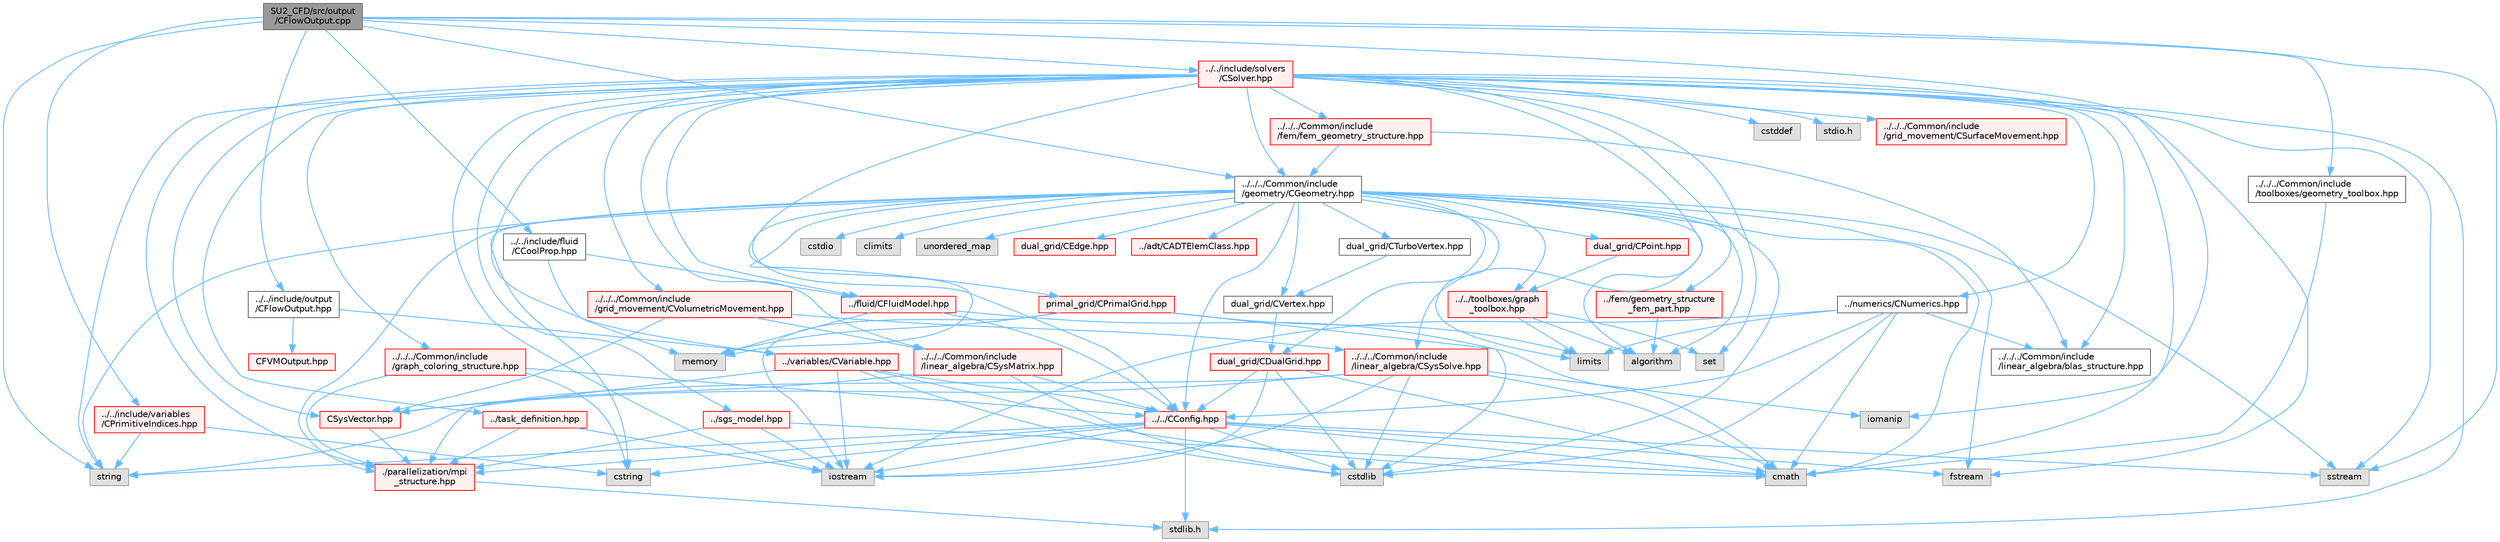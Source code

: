 digraph "SU2_CFD/src/output/CFlowOutput.cpp"
{
 // LATEX_PDF_SIZE
  bgcolor="transparent";
  edge [fontname=Helvetica,fontsize=10,labelfontname=Helvetica,labelfontsize=10];
  node [fontname=Helvetica,fontsize=10,shape=box,height=0.2,width=0.4];
  Node1 [id="Node000001",label="SU2_CFD/src/output\l/CFlowOutput.cpp",height=0.2,width=0.4,color="gray40", fillcolor="grey60", style="filled", fontcolor="black",tooltip="Common functions for flow output."];
  Node1 -> Node2 [id="edge1_Node000001_Node000002",color="steelblue1",style="solid",tooltip=" "];
  Node2 [id="Node000002",label="sstream",height=0.2,width=0.4,color="grey60", fillcolor="#E0E0E0", style="filled",tooltip=" "];
  Node1 -> Node3 [id="edge2_Node000001_Node000003",color="steelblue1",style="solid",tooltip=" "];
  Node3 [id="Node000003",label="string",height=0.2,width=0.4,color="grey60", fillcolor="#E0E0E0", style="filled",tooltip=" "];
  Node1 -> Node4 [id="edge3_Node000001_Node000004",color="steelblue1",style="solid",tooltip=" "];
  Node4 [id="Node000004",label="iomanip",height=0.2,width=0.4,color="grey60", fillcolor="#E0E0E0", style="filled",tooltip=" "];
  Node1 -> Node5 [id="edge4_Node000001_Node000005",color="steelblue1",style="solid",tooltip=" "];
  Node5 [id="Node000005",label="../../include/output\l/CFlowOutput.hpp",height=0.2,width=0.4,color="grey40", fillcolor="white", style="filled",URL="$CFlowOutput_8hpp.html",tooltip="Headers of the flow output."];
  Node5 -> Node6 [id="edge5_Node000005_Node000006",color="steelblue1",style="solid",tooltip=" "];
  Node6 [id="Node000006",label="CFVMOutput.hpp",height=0.2,width=0.4,color="red", fillcolor="#FFF0F0", style="filled",URL="$CFVMOutput_8hpp.html",tooltip="Headers of the Finite Volume Method output."];
  Node5 -> Node72 [id="edge6_Node000005_Node000072",color="steelblue1",style="solid",tooltip=" "];
  Node72 [id="Node000072",label="../variables/CVariable.hpp",height=0.2,width=0.4,color="red", fillcolor="#FFF0F0", style="filled",URL="$CVariable_8hpp.html",tooltip="Declaration and inlines of the parent class for defining problem variables, function definitions in f..."];
  Node72 -> Node28 [id="edge7_Node000072_Node000028",color="steelblue1",style="solid",tooltip=" "];
  Node28 [id="Node000028",label="./parallelization/mpi\l_structure.hpp",height=0.2,width=0.4,color="red", fillcolor="#FFF0F0", style="filled",URL="$mpi__structure_8hpp.html",tooltip="Headers of the mpi interface for generalized datatypes. The subroutines and functions are in the mpi_..."];
  Node28 -> Node29 [id="edge8_Node000028_Node000029",color="steelblue1",style="solid",tooltip=" "];
  Node29 [id="Node000029",label="stdlib.h",height=0.2,width=0.4,color="grey60", fillcolor="#E0E0E0", style="filled",tooltip=" "];
  Node72 -> Node9 [id="edge9_Node000072_Node000009",color="steelblue1",style="solid",tooltip=" "];
  Node9 [id="Node000009",label="cmath",height=0.2,width=0.4,color="grey60", fillcolor="#E0E0E0", style="filled",tooltip=" "];
  Node72 -> Node14 [id="edge10_Node000072_Node000014",color="steelblue1",style="solid",tooltip=" "];
  Node14 [id="Node000014",label="iostream",height=0.2,width=0.4,color="grey60", fillcolor="#E0E0E0", style="filled",tooltip=" "];
  Node72 -> Node31 [id="edge11_Node000072_Node000031",color="steelblue1",style="solid",tooltip=" "];
  Node31 [id="Node000031",label="cstdlib",height=0.2,width=0.4,color="grey60", fillcolor="#E0E0E0", style="filled",tooltip=" "];
  Node72 -> Node43 [id="edge12_Node000072_Node000043",color="steelblue1",style="solid",tooltip=" "];
  Node43 [id="Node000043",label="../../CConfig.hpp",height=0.2,width=0.4,color="red", fillcolor="#FFF0F0", style="filled",URL="$CConfig_8hpp.html",tooltip="All the information about the definition of the physical problem. The subroutines and functions are i..."];
  Node43 -> Node28 [id="edge13_Node000043_Node000028",color="steelblue1",style="solid",tooltip=" "];
  Node43 -> Node14 [id="edge14_Node000043_Node000014",color="steelblue1",style="solid",tooltip=" "];
  Node43 -> Node31 [id="edge15_Node000043_Node000031",color="steelblue1",style="solid",tooltip=" "];
  Node43 -> Node8 [id="edge16_Node000043_Node000008",color="steelblue1",style="solid",tooltip=" "];
  Node8 [id="Node000008",label="fstream",height=0.2,width=0.4,color="grey60", fillcolor="#E0E0E0", style="filled",tooltip=" "];
  Node43 -> Node2 [id="edge17_Node000043_Node000002",color="steelblue1",style="solid",tooltip=" "];
  Node43 -> Node3 [id="edge18_Node000043_Node000003",color="steelblue1",style="solid",tooltip=" "];
  Node43 -> Node38 [id="edge19_Node000043_Node000038",color="steelblue1",style="solid",tooltip=" "];
  Node38 [id="Node000038",label="cstring",height=0.2,width=0.4,color="grey60", fillcolor="#E0E0E0", style="filled",tooltip=" "];
  Node43 -> Node29 [id="edge20_Node000043_Node000029",color="steelblue1",style="solid",tooltip=" "];
  Node43 -> Node9 [id="edge21_Node000043_Node000009",color="steelblue1",style="solid",tooltip=" "];
  Node1 -> Node37 [id="edge22_Node000001_Node000037",color="steelblue1",style="solid",tooltip=" "];
  Node37 [id="Node000037",label="../../../Common/include\l/geometry/CGeometry.hpp",height=0.2,width=0.4,color="grey40", fillcolor="white", style="filled",URL="$CGeometry_8hpp.html",tooltip="Headers of the main subroutines for creating the geometrical structure. The subroutines and functions..."];
  Node37 -> Node11 [id="edge23_Node000037_Node000011",color="steelblue1",style="solid",tooltip=" "];
  Node11 [id="Node000011",label="limits",height=0.2,width=0.4,color="grey60", fillcolor="#E0E0E0", style="filled",tooltip=" "];
  Node37 -> Node28 [id="edge24_Node000037_Node000028",color="steelblue1",style="solid",tooltip=" "];
  Node37 -> Node3 [id="edge25_Node000037_Node000003",color="steelblue1",style="solid",tooltip=" "];
  Node37 -> Node8 [id="edge26_Node000037_Node000008",color="steelblue1",style="solid",tooltip=" "];
  Node37 -> Node2 [id="edge27_Node000037_Node000002",color="steelblue1",style="solid",tooltip=" "];
  Node37 -> Node9 [id="edge28_Node000037_Node000009",color="steelblue1",style="solid",tooltip=" "];
  Node37 -> Node16 [id="edge29_Node000037_Node000016",color="steelblue1",style="solid",tooltip=" "];
  Node16 [id="Node000016",label="algorithm",height=0.2,width=0.4,color="grey60", fillcolor="#E0E0E0", style="filled",tooltip=" "];
  Node37 -> Node38 [id="edge30_Node000037_Node000038",color="steelblue1",style="solid",tooltip=" "];
  Node37 -> Node19 [id="edge31_Node000037_Node000019",color="steelblue1",style="solid",tooltip=" "];
  Node19 [id="Node000019",label="cstdio",height=0.2,width=0.4,color="grey60", fillcolor="#E0E0E0", style="filled",tooltip=" "];
  Node37 -> Node31 [id="edge32_Node000037_Node000031",color="steelblue1",style="solid",tooltip=" "];
  Node37 -> Node39 [id="edge33_Node000037_Node000039",color="steelblue1",style="solid",tooltip=" "];
  Node39 [id="Node000039",label="climits",height=0.2,width=0.4,color="grey60", fillcolor="#E0E0E0", style="filled",tooltip=" "];
  Node37 -> Node34 [id="edge34_Node000037_Node000034",color="steelblue1",style="solid",tooltip=" "];
  Node34 [id="Node000034",label="memory",height=0.2,width=0.4,color="grey60", fillcolor="#E0E0E0", style="filled",tooltip=" "];
  Node37 -> Node40 [id="edge35_Node000037_Node000040",color="steelblue1",style="solid",tooltip=" "];
  Node40 [id="Node000040",label="unordered_map",height=0.2,width=0.4,color="grey60", fillcolor="#E0E0E0", style="filled",tooltip=" "];
  Node37 -> Node41 [id="edge36_Node000037_Node000041",color="steelblue1",style="solid",tooltip=" "];
  Node41 [id="Node000041",label="primal_grid/CPrimalGrid.hpp",height=0.2,width=0.4,color="red", fillcolor="#FFF0F0", style="filled",URL="$CPrimalGrid_8hpp.html",tooltip="Headers of the main subroutines for storing the primal grid structure. The subroutines and functions ..."];
  Node41 -> Node14 [id="edge37_Node000041_Node000014",color="steelblue1",style="solid",tooltip=" "];
  Node41 -> Node11 [id="edge38_Node000041_Node000011",color="steelblue1",style="solid",tooltip=" "];
  Node41 -> Node31 [id="edge39_Node000041_Node000031",color="steelblue1",style="solid",tooltip=" "];
  Node41 -> Node34 [id="edge40_Node000041_Node000034",color="steelblue1",style="solid",tooltip=" "];
  Node37 -> Node42 [id="edge41_Node000037_Node000042",color="steelblue1",style="solid",tooltip=" "];
  Node42 [id="Node000042",label="dual_grid/CDualGrid.hpp",height=0.2,width=0.4,color="red", fillcolor="#FFF0F0", style="filled",URL="$CDualGrid_8hpp.html",tooltip="Headers of the main subroutines for doing the complete dual grid structure. The subroutines and funct..."];
  Node42 -> Node9 [id="edge42_Node000042_Node000009",color="steelblue1",style="solid",tooltip=" "];
  Node42 -> Node14 [id="edge43_Node000042_Node000014",color="steelblue1",style="solid",tooltip=" "];
  Node42 -> Node31 [id="edge44_Node000042_Node000031",color="steelblue1",style="solid",tooltip=" "];
  Node42 -> Node43 [id="edge45_Node000042_Node000043",color="steelblue1",style="solid",tooltip=" "];
  Node37 -> Node55 [id="edge46_Node000037_Node000055",color="steelblue1",style="solid",tooltip=" "];
  Node55 [id="Node000055",label="dual_grid/CPoint.hpp",height=0.2,width=0.4,color="red", fillcolor="#FFF0F0", style="filled",URL="$CPoint_8hpp.html",tooltip="Declaration of the point class that stores geometric and adjacency information for dual control volum..."];
  Node55 -> Node56 [id="edge47_Node000055_Node000056",color="steelblue1",style="solid",tooltip=" "];
  Node56 [id="Node000056",label="../../toolboxes/graph\l_toolbox.hpp",height=0.2,width=0.4,color="red", fillcolor="#FFF0F0", style="filled",URL="$graph__toolbox_8hpp.html",tooltip="Functions and classes to build/represent sparse graphs or sparse patterns."];
  Node56 -> Node57 [id="edge48_Node000056_Node000057",color="steelblue1",style="solid",tooltip=" "];
  Node57 [id="Node000057",label="set",height=0.2,width=0.4,color="grey60", fillcolor="#E0E0E0", style="filled",tooltip=" "];
  Node56 -> Node11 [id="edge49_Node000056_Node000011",color="steelblue1",style="solid",tooltip=" "];
  Node56 -> Node16 [id="edge50_Node000056_Node000016",color="steelblue1",style="solid",tooltip=" "];
  Node37 -> Node59 [id="edge51_Node000037_Node000059",color="steelblue1",style="solid",tooltip=" "];
  Node59 [id="Node000059",label="dual_grid/CEdge.hpp",height=0.2,width=0.4,color="red", fillcolor="#FFF0F0", style="filled",URL="$CEdge_8hpp.html",tooltip="Declaration of the edge class CEdge.cpp file."];
  Node37 -> Node60 [id="edge52_Node000037_Node000060",color="steelblue1",style="solid",tooltip=" "];
  Node60 [id="Node000060",label="dual_grid/CVertex.hpp",height=0.2,width=0.4,color="grey40", fillcolor="white", style="filled",URL="$CVertex_8hpp.html",tooltip="Headers of the main subroutines for doing the complete dual grid structure. The subroutines and funct..."];
  Node60 -> Node42 [id="edge53_Node000060_Node000042",color="steelblue1",style="solid",tooltip=" "];
  Node37 -> Node61 [id="edge54_Node000037_Node000061",color="steelblue1",style="solid",tooltip=" "];
  Node61 [id="Node000061",label="dual_grid/CTurboVertex.hpp",height=0.2,width=0.4,color="grey40", fillcolor="white", style="filled",URL="$CTurboVertex_8hpp.html",tooltip="Headers of the main subroutines for doing the complete dual grid structure. The subroutines and funct..."];
  Node61 -> Node60 [id="edge55_Node000061_Node000060",color="steelblue1",style="solid",tooltip=" "];
  Node37 -> Node43 [id="edge56_Node000037_Node000043",color="steelblue1",style="solid",tooltip=" "];
  Node37 -> Node62 [id="edge57_Node000037_Node000062",color="steelblue1",style="solid",tooltip=" "];
  Node62 [id="Node000062",label="../fem/geometry_structure\l_fem_part.hpp",height=0.2,width=0.4,color="red", fillcolor="#FFF0F0", style="filled",URL="$geometry__structure__fem__part_8hpp.html",tooltip="Helper classes for the Fluid FEM solver."];
  Node62 -> Node16 [id="edge58_Node000062_Node000016",color="steelblue1",style="solid",tooltip=" "];
  Node37 -> Node56 [id="edge59_Node000037_Node000056",color="steelblue1",style="solid",tooltip=" "];
  Node37 -> Node63 [id="edge60_Node000037_Node000063",color="steelblue1",style="solid",tooltip=" "];
  Node63 [id="Node000063",label="../adt/CADTElemClass.hpp",height=0.2,width=0.4,color="red", fillcolor="#FFF0F0", style="filled",URL="$CADTElemClass_8hpp.html",tooltip="Class for storing an ADT of (linear) elements in an arbitrary number of dimensions."];
  Node1 -> Node73 [id="edge61_Node000001_Node000073",color="steelblue1",style="solid",tooltip=" "];
  Node73 [id="Node000073",label="../../../Common/include\l/toolboxes/geometry_toolbox.hpp",height=0.2,width=0.4,color="grey40", fillcolor="white", style="filled",URL="$geometry__toolbox_8hpp.html",tooltip="Collection of common lightweight geometry-oriented methods."];
  Node73 -> Node9 [id="edge62_Node000073_Node000009",color="steelblue1",style="solid",tooltip=" "];
  Node1 -> Node74 [id="edge63_Node000001_Node000074",color="steelblue1",style="solid",tooltip=" "];
  Node74 [id="Node000074",label="../../include/solvers\l/CSolver.hpp",height=0.2,width=0.4,color="red", fillcolor="#FFF0F0", style="filled",URL="$CSolver_8hpp.html",tooltip="Headers of the CSolver class which is inherited by all of the other solvers."];
  Node74 -> Node28 [id="edge64_Node000074_Node000028",color="steelblue1",style="solid",tooltip=" "];
  Node74 -> Node9 [id="edge65_Node000074_Node000009",color="steelblue1",style="solid",tooltip=" "];
  Node74 -> Node24 [id="edge66_Node000074_Node000024",color="steelblue1",style="solid",tooltip=" "];
  Node24 [id="Node000024",label="cstddef",height=0.2,width=0.4,color="grey60", fillcolor="#E0E0E0", style="filled",tooltip=" "];
  Node74 -> Node3 [id="edge67_Node000074_Node000003",color="steelblue1",style="solid",tooltip=" "];
  Node74 -> Node8 [id="edge68_Node000074_Node000008",color="steelblue1",style="solid",tooltip=" "];
  Node74 -> Node2 [id="edge69_Node000074_Node000002",color="steelblue1",style="solid",tooltip=" "];
  Node74 -> Node16 [id="edge70_Node000074_Node000016",color="steelblue1",style="solid",tooltip=" "];
  Node74 -> Node14 [id="edge71_Node000074_Node000014",color="steelblue1",style="solid",tooltip=" "];
  Node74 -> Node57 [id="edge72_Node000074_Node000057",color="steelblue1",style="solid",tooltip=" "];
  Node74 -> Node29 [id="edge73_Node000074_Node000029",color="steelblue1",style="solid",tooltip=" "];
  Node74 -> Node75 [id="edge74_Node000074_Node000075",color="steelblue1",style="solid",tooltip=" "];
  Node75 [id="Node000075",label="stdio.h",height=0.2,width=0.4,color="grey60", fillcolor="#E0E0E0", style="filled",tooltip=" "];
  Node74 -> Node67 [id="edge75_Node000074_Node000067",color="steelblue1",style="solid",tooltip=" "];
  Node67 [id="Node000067",label="../fluid/CFluidModel.hpp",height=0.2,width=0.4,color="red", fillcolor="#FFF0F0", style="filled",URL="$CFluidModel_8hpp.html",tooltip="Defines the main fluid model class for thermophysical properties."];
  Node67 -> Node9 [id="edge76_Node000067_Node000009",color="steelblue1",style="solid",tooltip=" "];
  Node67 -> Node34 [id="edge77_Node000067_Node000034",color="steelblue1",style="solid",tooltip=" "];
  Node67 -> Node43 [id="edge78_Node000067_Node000043",color="steelblue1",style="solid",tooltip=" "];
  Node74 -> Node76 [id="edge79_Node000074_Node000076",color="steelblue1",style="solid",tooltip=" "];
  Node76 [id="Node000076",label="../task_definition.hpp",height=0.2,width=0.4,color="red", fillcolor="#FFF0F0", style="filled",URL="$task__definition_8hpp.html",tooltip="Header of the task definition class for the SU2 solvers."];
  Node76 -> Node28 [id="edge80_Node000076_Node000028",color="steelblue1",style="solid",tooltip=" "];
  Node76 -> Node14 [id="edge81_Node000076_Node000014",color="steelblue1",style="solid",tooltip=" "];
  Node74 -> Node78 [id="edge82_Node000074_Node000078",color="steelblue1",style="solid",tooltip=" "];
  Node78 [id="Node000078",label="../numerics/CNumerics.hpp",height=0.2,width=0.4,color="grey40", fillcolor="white", style="filled",URL="$CNumerics_8hpp.html",tooltip="Declaration of the base numerics class, the implementation is in the CNumerics.cpp file."];
  Node78 -> Node9 [id="edge83_Node000078_Node000009",color="steelblue1",style="solid",tooltip=" "];
  Node78 -> Node14 [id="edge84_Node000078_Node000014",color="steelblue1",style="solid",tooltip=" "];
  Node78 -> Node11 [id="edge85_Node000078_Node000011",color="steelblue1",style="solid",tooltip=" "];
  Node78 -> Node31 [id="edge86_Node000078_Node000031",color="steelblue1",style="solid",tooltip=" "];
  Node78 -> Node43 [id="edge87_Node000078_Node000043",color="steelblue1",style="solid",tooltip=" "];
  Node78 -> Node79 [id="edge88_Node000078_Node000079",color="steelblue1",style="solid",tooltip=" "];
  Node79 [id="Node000079",label="../../../Common/include\l/linear_algebra/blas_structure.hpp",height=0.2,width=0.4,color="grey40", fillcolor="white", style="filled",URL="$blas__structure_8hpp.html",tooltip="Include files and headers of the functions for matrix and vector operations, which are typically foun..."];
  Node74 -> Node80 [id="edge89_Node000074_Node000080",color="steelblue1",style="solid",tooltip=" "];
  Node80 [id="Node000080",label="../sgs_model.hpp",height=0.2,width=0.4,color="red", fillcolor="#FFF0F0", style="filled",URL="$sgs__model_8hpp.html",tooltip="Headers of the LES subgrid scale models of the SU2 solvers."];
  Node80 -> Node28 [id="edge90_Node000080_Node000028",color="steelblue1",style="solid",tooltip=" "];
  Node80 -> Node14 [id="edge91_Node000080_Node000014",color="steelblue1",style="solid",tooltip=" "];
  Node80 -> Node9 [id="edge92_Node000080_Node000009",color="steelblue1",style="solid",tooltip=" "];
  Node74 -> Node82 [id="edge93_Node000074_Node000082",color="steelblue1",style="solid",tooltip=" "];
  Node82 [id="Node000082",label="../../../Common/include\l/fem/fem_geometry_structure.hpp",height=0.2,width=0.4,color="red", fillcolor="#FFF0F0", style="filled",URL="$fem__geometry__structure_8hpp.html",tooltip="Headers of the main subroutines for creating the geometrical structure for the FEM solver...."];
  Node82 -> Node37 [id="edge94_Node000082_Node000037",color="steelblue1",style="solid",tooltip=" "];
  Node82 -> Node79 [id="edge95_Node000082_Node000079",color="steelblue1",style="solid",tooltip=" "];
  Node74 -> Node37 [id="edge96_Node000074_Node000037",color="steelblue1",style="solid",tooltip=" "];
  Node74 -> Node43 [id="edge97_Node000074_Node000043",color="steelblue1",style="solid",tooltip=" "];
  Node74 -> Node85 [id="edge98_Node000074_Node000085",color="steelblue1",style="solid",tooltip=" "];
  Node85 [id="Node000085",label="../../../Common/include\l/linear_algebra/CSysMatrix.hpp",height=0.2,width=0.4,color="red", fillcolor="#FFF0F0", style="filled",URL="$CSysMatrix_8hpp.html",tooltip="Declaration of the block-sparse matrix class. The implemtation is in CSysMatrix.cpp."];
  Node85 -> Node43 [id="edge99_Node000085_Node000043",color="steelblue1",style="solid",tooltip=" "];
  Node85 -> Node86 [id="edge100_Node000085_Node000086",color="steelblue1",style="solid",tooltip=" "];
  Node86 [id="Node000086",label="CSysVector.hpp",height=0.2,width=0.4,color="red", fillcolor="#FFF0F0", style="filled",URL="$CSysVector_8hpp.html",tooltip="Declararion and inlines of the vector class used in the solution of large, distributed,..."];
  Node86 -> Node28 [id="edge101_Node000086_Node000028",color="steelblue1",style="solid",tooltip=" "];
  Node85 -> Node31 [id="edge102_Node000085_Node000031",color="steelblue1",style="solid",tooltip=" "];
  Node74 -> Node86 [id="edge103_Node000074_Node000086",color="steelblue1",style="solid",tooltip=" "];
  Node74 -> Node89 [id="edge104_Node000074_Node000089",color="steelblue1",style="solid",tooltip=" "];
  Node89 [id="Node000089",label="../../../Common/include\l/linear_algebra/CSysSolve.hpp",height=0.2,width=0.4,color="red", fillcolor="#FFF0F0", style="filled",URL="$CSysSolve_8hpp.html",tooltip="Headers for the classes related to linear solvers (CG, FGMRES, etc) The subroutines and functions are..."];
  Node89 -> Node9 [id="edge105_Node000089_Node000009",color="steelblue1",style="solid",tooltip=" "];
  Node89 -> Node14 [id="edge106_Node000089_Node000014",color="steelblue1",style="solid",tooltip=" "];
  Node89 -> Node31 [id="edge107_Node000089_Node000031",color="steelblue1",style="solid",tooltip=" "];
  Node89 -> Node4 [id="edge108_Node000089_Node000004",color="steelblue1",style="solid",tooltip=" "];
  Node89 -> Node3 [id="edge109_Node000089_Node000003",color="steelblue1",style="solid",tooltip=" "];
  Node89 -> Node86 [id="edge110_Node000089_Node000086",color="steelblue1",style="solid",tooltip=" "];
  Node74 -> Node90 [id="edge111_Node000074_Node000090",color="steelblue1",style="solid",tooltip=" "];
  Node90 [id="Node000090",label="../../../Common/include\l/grid_movement/CSurfaceMovement.hpp",height=0.2,width=0.4,color="red", fillcolor="#FFF0F0", style="filled",URL="$CSurfaceMovement_8hpp.html",tooltip="Headers of the CSurfaceMovement class."];
  Node74 -> Node94 [id="edge112_Node000074_Node000094",color="steelblue1",style="solid",tooltip=" "];
  Node94 [id="Node000094",label="../../../Common/include\l/grid_movement/CVolumetricMovement.hpp",height=0.2,width=0.4,color="red", fillcolor="#FFF0F0", style="filled",URL="$CVolumetricMovement_8hpp.html",tooltip="Headers of the CVolumetricMovement class."];
  Node94 -> Node85 [id="edge113_Node000094_Node000085",color="steelblue1",style="solid",tooltip=" "];
  Node94 -> Node86 [id="edge114_Node000094_Node000086",color="steelblue1",style="solid",tooltip=" "];
  Node94 -> Node89 [id="edge115_Node000094_Node000089",color="steelblue1",style="solid",tooltip=" "];
  Node74 -> Node79 [id="edge116_Node000074_Node000079",color="steelblue1",style="solid",tooltip=" "];
  Node74 -> Node95 [id="edge117_Node000074_Node000095",color="steelblue1",style="solid",tooltip=" "];
  Node95 [id="Node000095",label="../../../Common/include\l/graph_coloring_structure.hpp",height=0.2,width=0.4,color="red", fillcolor="#FFF0F0", style="filled",URL="$graph__coloring__structure_8hpp.html",tooltip="Include files and headers of the functions to carry out a coloring of a given graph...."];
  Node95 -> Node28 [id="edge118_Node000095_Node000028",color="steelblue1",style="solid",tooltip=" "];
  Node95 -> Node43 [id="edge119_Node000095_Node000043",color="steelblue1",style="solid",tooltip=" "];
  Node95 -> Node38 [id="edge120_Node000095_Node000038",color="steelblue1",style="solid",tooltip=" "];
  Node74 -> Node72 [id="edge121_Node000074_Node000072",color="steelblue1",style="solid",tooltip=" "];
  Node1 -> Node97 [id="edge122_Node000001_Node000097",color="steelblue1",style="solid",tooltip=" "];
  Node97 [id="Node000097",label="../../include/variables\l/CPrimitiveIndices.hpp",height=0.2,width=0.4,color="red", fillcolor="#FFF0F0", style="filled",URL="$CPrimitiveIndices_8hpp.html",tooltip="Abstract representation of flow primitive variable indices that tries to be efficient."];
  Node97 -> Node38 [id="edge123_Node000097_Node000038",color="steelblue1",style="solid",tooltip=" "];
  Node97 -> Node3 [id="edge124_Node000097_Node000003",color="steelblue1",style="solid",tooltip=" "];
  Node1 -> Node103 [id="edge125_Node000001_Node000103",color="steelblue1",style="solid",tooltip=" "];
  Node103 [id="Node000103",label="../../include/fluid\l/CCoolProp.hpp",height=0.2,width=0.4,color="grey40", fillcolor="white", style="filled",URL="$CCoolProp_8hpp.html",tooltip="Defines the state-of-the-art fluid model from CoolProp library."];
  Node103 -> Node67 [id="edge126_Node000103_Node000067",color="steelblue1",style="solid",tooltip=" "];
  Node103 -> Node34 [id="edge127_Node000103_Node000034",color="steelblue1",style="solid",tooltip=" "];
}

